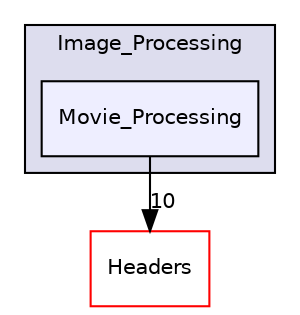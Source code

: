 digraph "Movie_Processing" {
  compound=true
  node [ fontsize="10", fontname="Helvetica"];
  edge [ labelfontsize="10", labelfontname="Helvetica"];
  subgraph clusterdir_5bb2369b5f7fa649cc93423e9de5b920 {
    graph [ bgcolor="#ddddee", pencolor="black", label="Image_Processing" fontname="Helvetica", fontsize="10", URL="dir_5bb2369b5f7fa649cc93423e9de5b920.html"]
  dir_4bdf4a9fa9d01f10be0d8b99d24980a6 [shape=box, label="Movie_Processing", style="filled", fillcolor="#eeeeff", pencolor="black", URL="dir_4bdf4a9fa9d01f10be0d8b99d24980a6.html"];
  }
  dir_3ed09e8ce6640af79318ee4a8db1ede0 [shape=box label="Headers" fillcolor="white" style="filled" color="red" URL="dir_3ed09e8ce6640af79318ee4a8db1ede0.html"];
  dir_4bdf4a9fa9d01f10be0d8b99d24980a6->dir_3ed09e8ce6640af79318ee4a8db1ede0 [headlabel="10", labeldistance=1.5 headhref="dir_000055_000008.html"];
}
